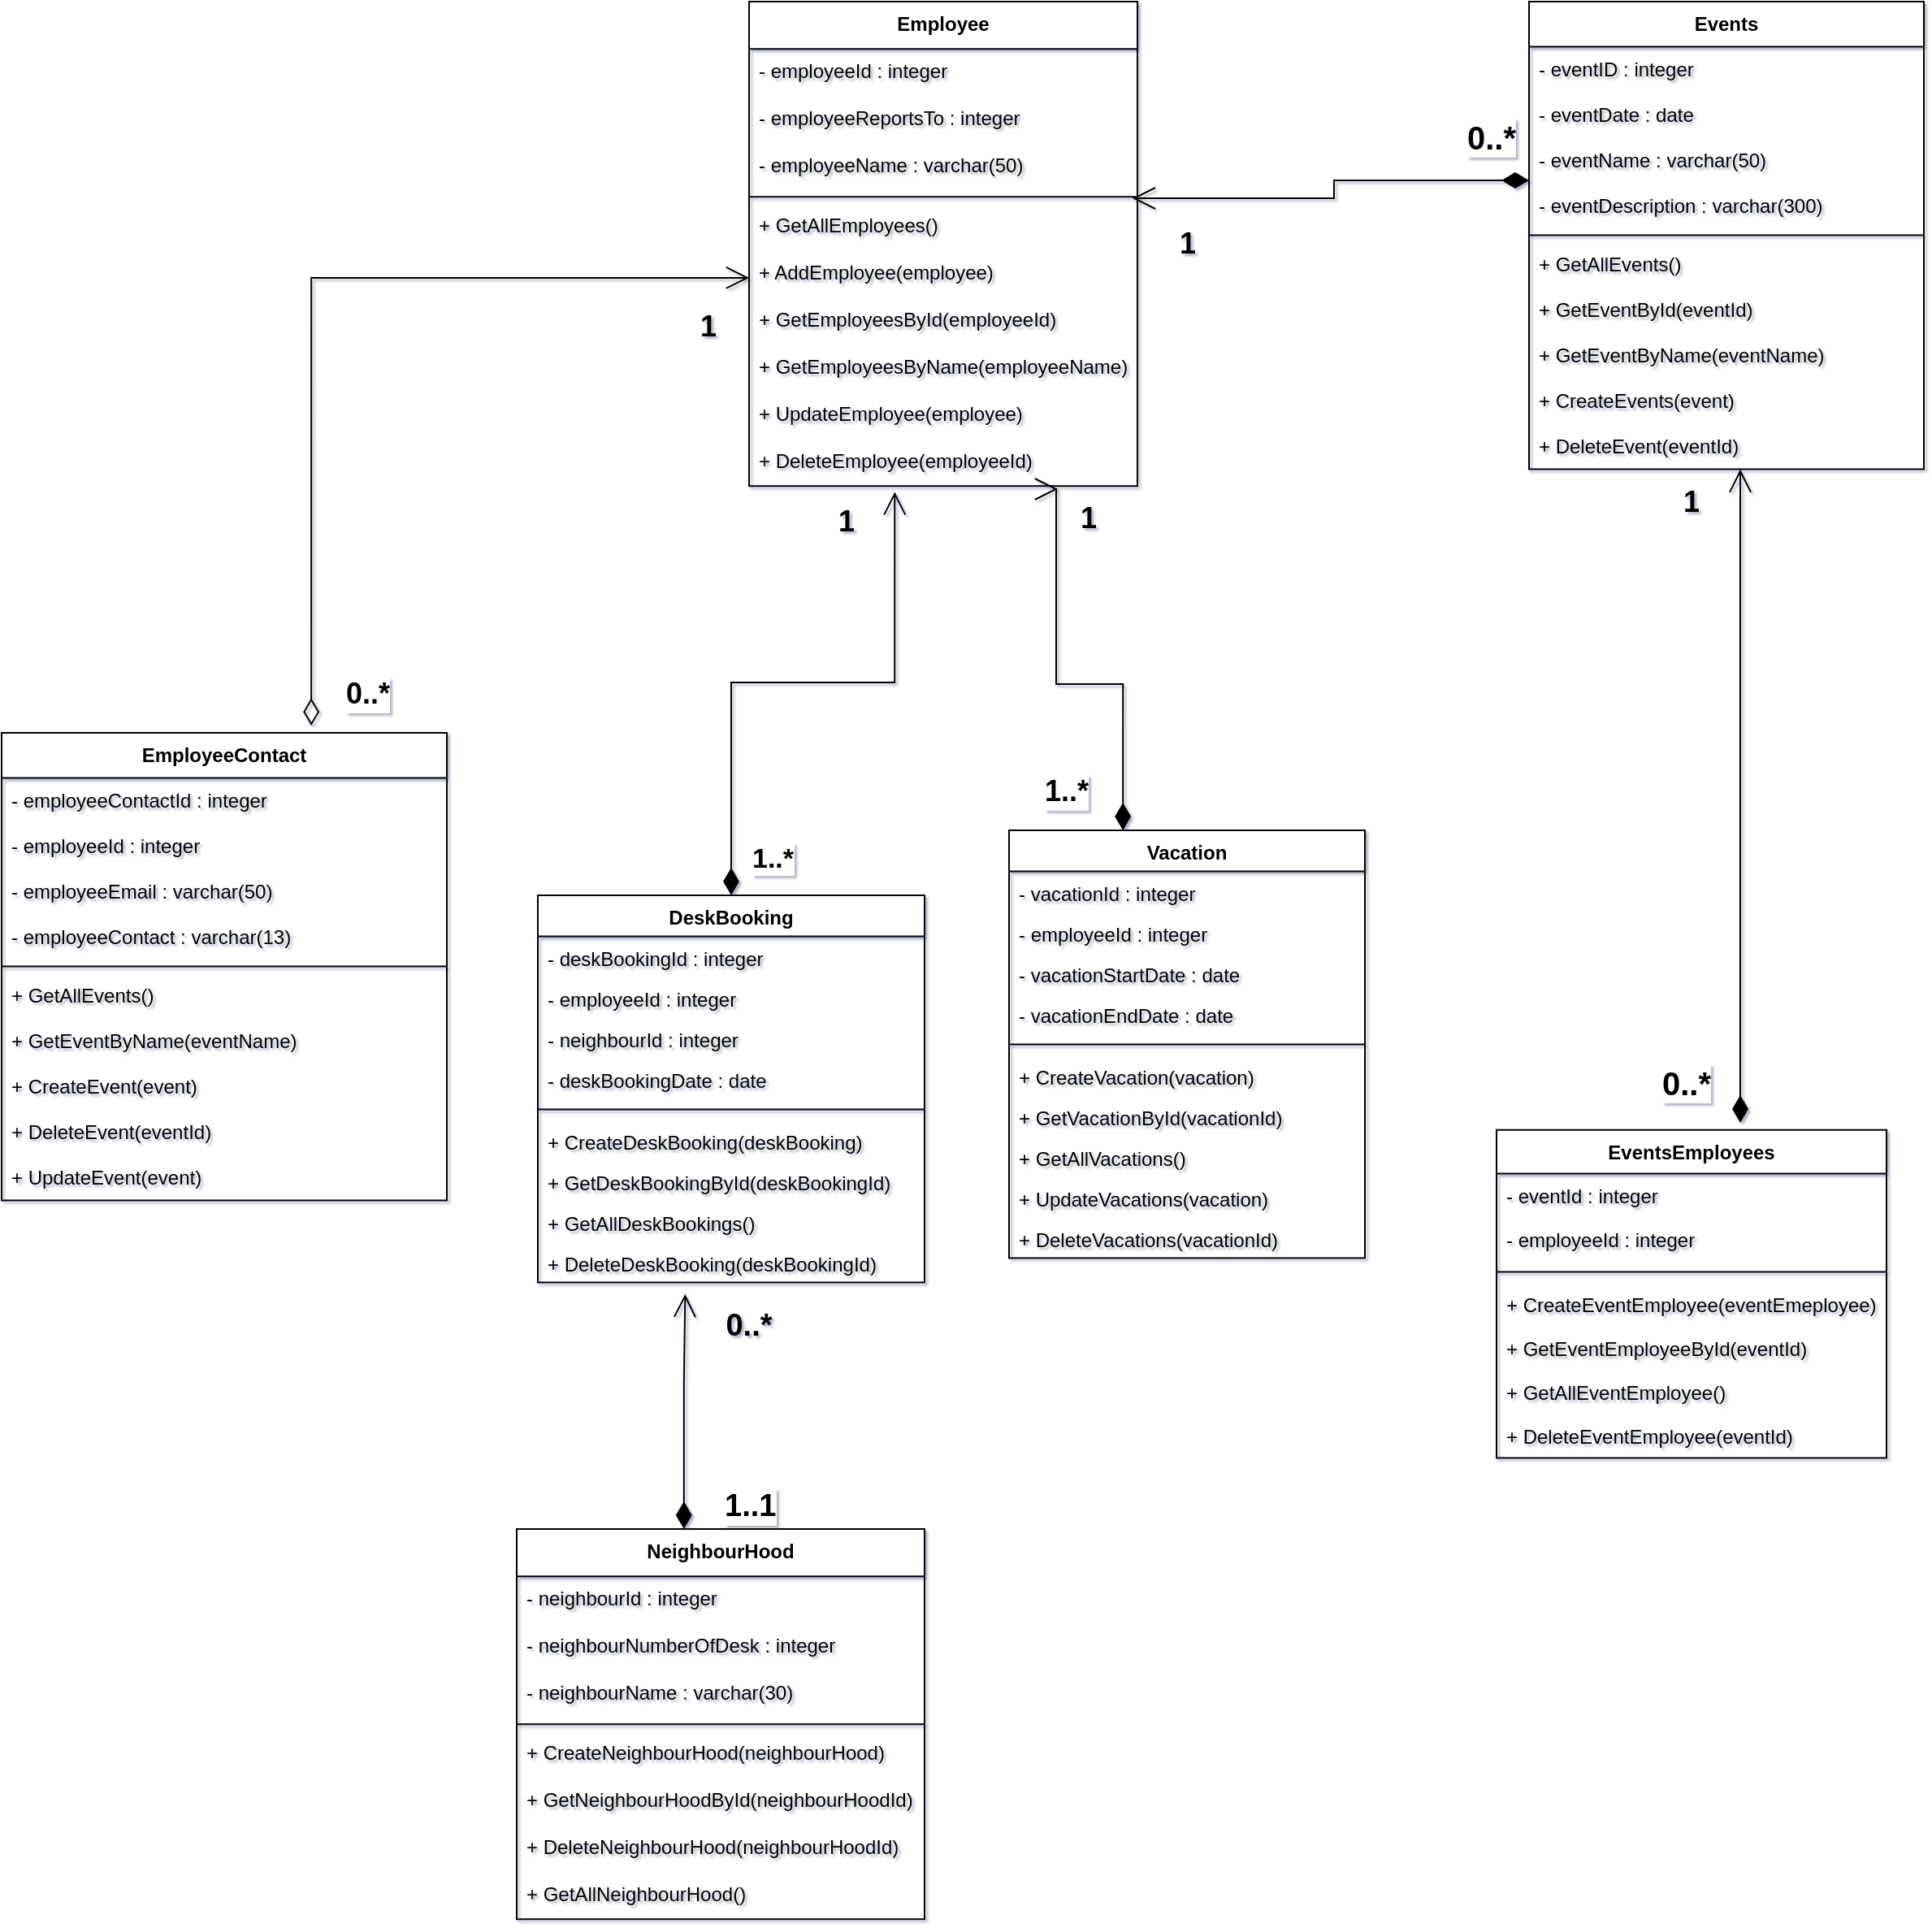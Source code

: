 <mxfile>
    <diagram name="Page-1" id="XClhWzkC23hlwMQdCOxP">
        <mxGraphModel dx="2157" dy="1569" grid="0" gridSize="10" guides="1" tooltips="1" connect="1" arrows="1" fold="1" page="1" pageScale="1" pageWidth="1654" pageHeight="2336" background="none" math="0" shadow="1">
            <root>
                <mxCell id="0"/>
                <mxCell id="1" parent="0"/>
                <mxCell id="n5-ivR6pZSbbAcUmIhZk-173" value="Employee" style="swimlane;fontStyle=1;align=center;verticalAlign=top;childLayout=stackLayout;horizontal=1;startSize=29.15;horizontalStack=0;resizeParent=1;resizeParentMax=0;resizeLast=0;collapsible=0;marginBottom=0;" parent="1" vertex="1">
                    <mxGeometry x="558" y="169" width="239" height="298.15" as="geometry"/>
                </mxCell>
                <mxCell id="n5-ivR6pZSbbAcUmIhZk-174" value="- employeeId : integer" style="text;strokeColor=none;fillColor=none;align=left;verticalAlign=top;spacingLeft=4;spacingRight=4;overflow=hidden;rotatable=0;points=[[0,0.5],[1,0.5]];portConstraint=eastwest;" parent="n5-ivR6pZSbbAcUmIhZk-173" vertex="1">
                    <mxGeometry y="29.15" width="239" height="29" as="geometry"/>
                </mxCell>
                <mxCell id="n5-ivR6pZSbbAcUmIhZk-175" value="- employeeReportsTo : integer " style="text;strokeColor=none;fillColor=none;align=left;verticalAlign=top;spacingLeft=4;spacingRight=4;overflow=hidden;rotatable=0;points=[[0,0.5],[1,0.5]];portConstraint=eastwest;" parent="n5-ivR6pZSbbAcUmIhZk-173" vertex="1">
                    <mxGeometry y="58.15" width="239" height="29" as="geometry"/>
                </mxCell>
                <mxCell id="n5-ivR6pZSbbAcUmIhZk-230" value="- employeeName : varchar(50) " style="text;strokeColor=none;fillColor=none;align=left;verticalAlign=top;spacingLeft=4;spacingRight=4;overflow=hidden;rotatable=0;points=[[0,0.5],[1,0.5]];portConstraint=eastwest;" parent="n5-ivR6pZSbbAcUmIhZk-173" vertex="1">
                    <mxGeometry y="87.15" width="239" height="29" as="geometry"/>
                </mxCell>
                <mxCell id="n5-ivR6pZSbbAcUmIhZk-176" style="line;strokeWidth=1;fillColor=none;align=left;verticalAlign=middle;spacingTop=-1;spacingLeft=3;spacingRight=3;rotatable=0;labelPosition=right;points=[];portConstraint=eastwest;strokeColor=inherit;" parent="n5-ivR6pZSbbAcUmIhZk-173" vertex="1">
                    <mxGeometry y="116.15" width="239" height="8" as="geometry"/>
                </mxCell>
                <mxCell id="n5-ivR6pZSbbAcUmIhZk-231" value="+ GetAllEmployees()" style="text;strokeColor=none;fillColor=none;align=left;verticalAlign=top;spacingLeft=4;spacingRight=4;overflow=hidden;rotatable=0;points=[[0,0.5],[1,0.5]];portConstraint=eastwest;" parent="n5-ivR6pZSbbAcUmIhZk-173" vertex="1">
                    <mxGeometry y="124.15" width="239" height="29" as="geometry"/>
                </mxCell>
                <mxCell id="n5-ivR6pZSbbAcUmIhZk-232" value="+ AddEmployee(employee)" style="text;strokeColor=none;fillColor=none;align=left;verticalAlign=top;spacingLeft=4;spacingRight=4;overflow=hidden;rotatable=0;points=[[0,0.5],[1,0.5]];portConstraint=eastwest;" parent="n5-ivR6pZSbbAcUmIhZk-173" vertex="1">
                    <mxGeometry y="153.15" width="239" height="29" as="geometry"/>
                </mxCell>
                <mxCell id="n5-ivR6pZSbbAcUmIhZk-233" value="+ GetEmployeesById(employeeId)" style="text;strokeColor=none;fillColor=none;align=left;verticalAlign=top;spacingLeft=4;spacingRight=4;overflow=hidden;rotatable=0;points=[[0,0.5],[1,0.5]];portConstraint=eastwest;" parent="n5-ivR6pZSbbAcUmIhZk-173" vertex="1">
                    <mxGeometry y="182.15" width="239" height="29" as="geometry"/>
                </mxCell>
                <mxCell id="n5-ivR6pZSbbAcUmIhZk-234" value="+ GetEmployeesByName(employeeName)" style="text;strokeColor=none;fillColor=none;align=left;verticalAlign=top;spacingLeft=4;spacingRight=4;overflow=hidden;rotatable=0;points=[[0,0.5],[1,0.5]];portConstraint=eastwest;" parent="n5-ivR6pZSbbAcUmIhZk-173" vertex="1">
                    <mxGeometry y="211.15" width="239" height="29" as="geometry"/>
                </mxCell>
                <mxCell id="n5-ivR6pZSbbAcUmIhZk-235" value="+ UpdateEmployee(employee)" style="text;strokeColor=none;fillColor=none;align=left;verticalAlign=top;spacingLeft=4;spacingRight=4;overflow=hidden;rotatable=0;points=[[0,0.5],[1,0.5]];portConstraint=eastwest;" parent="n5-ivR6pZSbbAcUmIhZk-173" vertex="1">
                    <mxGeometry y="240.15" width="239" height="29" as="geometry"/>
                </mxCell>
                <mxCell id="n5-ivR6pZSbbAcUmIhZk-236" value="+ DeleteEmployee(employeeId)" style="text;strokeColor=none;fillColor=none;align=left;verticalAlign=top;spacingLeft=4;spacingRight=4;overflow=hidden;rotatable=0;points=[[0,0.5],[1,0.5]];portConstraint=eastwest;" parent="n5-ivR6pZSbbAcUmIhZk-173" vertex="1">
                    <mxGeometry y="269.15" width="239" height="29" as="geometry"/>
                </mxCell>
                <mxCell id="n5-ivR6pZSbbAcUmIhZk-178" value="EmployeeContact" style="swimlane;fontStyle=1;align=center;verticalAlign=top;childLayout=stackLayout;horizontal=1;startSize=27.8;horizontalStack=0;resizeParent=1;resizeParentMax=0;resizeLast=0;collapsible=0;marginBottom=0;" parent="1" vertex="1">
                    <mxGeometry x="98" y="619" width="274" height="287.8" as="geometry"/>
                </mxCell>
                <mxCell id="n5-ivR6pZSbbAcUmIhZk-179" value="- employeeContactId : integer " style="text;strokeColor=none;fillColor=none;align=left;verticalAlign=top;spacingLeft=4;spacingRight=4;overflow=hidden;rotatable=0;points=[[0,0.5],[1,0.5]];portConstraint=eastwest;" parent="n5-ivR6pZSbbAcUmIhZk-178" vertex="1">
                    <mxGeometry y="27.8" width="274" height="28" as="geometry"/>
                </mxCell>
                <mxCell id="n5-ivR6pZSbbAcUmIhZk-180" value="- employeeId : integer" style="text;strokeColor=none;fillColor=none;align=left;verticalAlign=top;spacingLeft=4;spacingRight=4;overflow=hidden;rotatable=0;points=[[0,0.5],[1,0.5]];portConstraint=eastwest;" parent="n5-ivR6pZSbbAcUmIhZk-178" vertex="1">
                    <mxGeometry y="55.8" width="274" height="28" as="geometry"/>
                </mxCell>
                <mxCell id="n5-ivR6pZSbbAcUmIhZk-182" value="- employeeEmail : varchar(50)" style="text;strokeColor=none;fillColor=none;align=left;verticalAlign=top;spacingLeft=4;spacingRight=4;overflow=hidden;rotatable=0;points=[[0,0.5],[1,0.5]];portConstraint=eastwest;" parent="n5-ivR6pZSbbAcUmIhZk-178" vertex="1">
                    <mxGeometry y="83.8" width="274" height="28" as="geometry"/>
                </mxCell>
                <mxCell id="n5-ivR6pZSbbAcUmIhZk-183" value="- employeeContact : varchar(13) " style="text;strokeColor=none;fillColor=none;align=left;verticalAlign=top;spacingLeft=4;spacingRight=4;overflow=hidden;rotatable=0;points=[[0,0.5],[1,0.5]];portConstraint=eastwest;" parent="n5-ivR6pZSbbAcUmIhZk-178" vertex="1">
                    <mxGeometry y="111.8" width="274" height="28" as="geometry"/>
                </mxCell>
                <mxCell id="n5-ivR6pZSbbAcUmIhZk-181" style="line;strokeWidth=1;fillColor=none;align=left;verticalAlign=middle;spacingTop=-1;spacingLeft=3;spacingRight=3;rotatable=0;labelPosition=right;points=[];portConstraint=eastwest;strokeColor=inherit;" parent="n5-ivR6pZSbbAcUmIhZk-178" vertex="1">
                    <mxGeometry y="139.8" width="274" height="8" as="geometry"/>
                </mxCell>
                <mxCell id="n5-ivR6pZSbbAcUmIhZk-237" value="+ GetAllEvents()" style="text;strokeColor=none;fillColor=none;align=left;verticalAlign=top;spacingLeft=4;spacingRight=4;overflow=hidden;rotatable=0;points=[[0,0.5],[1,0.5]];portConstraint=eastwest;" parent="n5-ivR6pZSbbAcUmIhZk-178" vertex="1">
                    <mxGeometry y="147.8" width="274" height="28" as="geometry"/>
                </mxCell>
                <mxCell id="n5-ivR6pZSbbAcUmIhZk-238" value="+ GetEventByName(eventName)" style="text;strokeColor=none;fillColor=none;align=left;verticalAlign=top;spacingLeft=4;spacingRight=4;overflow=hidden;rotatable=0;points=[[0,0.5],[1,0.5]];portConstraint=eastwest;" parent="n5-ivR6pZSbbAcUmIhZk-178" vertex="1">
                    <mxGeometry y="175.8" width="274" height="28" as="geometry"/>
                </mxCell>
                <mxCell id="n5-ivR6pZSbbAcUmIhZk-239" value="+ CreateEvent(event)" style="text;strokeColor=none;fillColor=none;align=left;verticalAlign=top;spacingLeft=4;spacingRight=4;overflow=hidden;rotatable=0;points=[[0,0.5],[1,0.5]];portConstraint=eastwest;" parent="n5-ivR6pZSbbAcUmIhZk-178" vertex="1">
                    <mxGeometry y="203.8" width="274" height="28" as="geometry"/>
                </mxCell>
                <mxCell id="n5-ivR6pZSbbAcUmIhZk-241" value="+ DeleteEvent(eventId)" style="text;strokeColor=none;fillColor=none;align=left;verticalAlign=top;spacingLeft=4;spacingRight=4;overflow=hidden;rotatable=0;points=[[0,0.5],[1,0.5]];portConstraint=eastwest;" parent="n5-ivR6pZSbbAcUmIhZk-178" vertex="1">
                    <mxGeometry y="231.8" width="274" height="28" as="geometry"/>
                </mxCell>
                <mxCell id="n5-ivR6pZSbbAcUmIhZk-240" value="+ UpdateEvent(event)" style="text;strokeColor=none;fillColor=none;align=left;verticalAlign=top;spacingLeft=4;spacingRight=4;overflow=hidden;rotatable=0;points=[[0,0.5],[1,0.5]];portConstraint=eastwest;" parent="n5-ivR6pZSbbAcUmIhZk-178" vertex="1">
                    <mxGeometry y="259.8" width="274" height="28" as="geometry"/>
                </mxCell>
                <mxCell id="n5-ivR6pZSbbAcUmIhZk-184" value="DeskBooking" style="swimlane;fontStyle=1;align=center;verticalAlign=top;childLayout=stackLayout;horizontal=1;startSize=25.273;horizontalStack=0;resizeParent=1;resizeParentMax=0;resizeLast=0;collapsible=0;marginBottom=0;" parent="1" vertex="1">
                    <mxGeometry x="428" y="719" width="238" height="238.273" as="geometry"/>
                </mxCell>
                <mxCell id="n5-ivR6pZSbbAcUmIhZk-185" value="- deskBookingId : integer" style="text;strokeColor=none;fillColor=none;align=left;verticalAlign=top;spacingLeft=4;spacingRight=4;overflow=hidden;rotatable=0;points=[[0,0.5],[1,0.5]];portConstraint=eastwest;" parent="n5-ivR6pZSbbAcUmIhZk-184" vertex="1">
                    <mxGeometry y="25.273" width="238" height="25" as="geometry"/>
                </mxCell>
                <mxCell id="n5-ivR6pZSbbAcUmIhZk-186" value="- employeeId : integer" style="text;strokeColor=none;fillColor=none;align=left;verticalAlign=top;spacingLeft=4;spacingRight=4;overflow=hidden;rotatable=0;points=[[0,0.5],[1,0.5]];portConstraint=eastwest;" parent="n5-ivR6pZSbbAcUmIhZk-184" vertex="1">
                    <mxGeometry y="50.273" width="238" height="25" as="geometry"/>
                </mxCell>
                <mxCell id="n5-ivR6pZSbbAcUmIhZk-187" value="- neighbourId : integer" style="text;strokeColor=none;fillColor=none;align=left;verticalAlign=top;spacingLeft=4;spacingRight=4;overflow=hidden;rotatable=0;points=[[0,0.5],[1,0.5]];portConstraint=eastwest;" parent="n5-ivR6pZSbbAcUmIhZk-184" vertex="1">
                    <mxGeometry y="75.273" width="238" height="25" as="geometry"/>
                </mxCell>
                <mxCell id="n5-ivR6pZSbbAcUmIhZk-188" value="- deskBookingDate : date " style="text;strokeColor=none;fillColor=none;align=left;verticalAlign=top;spacingLeft=4;spacingRight=4;overflow=hidden;rotatable=0;points=[[0,0.5],[1,0.5]];portConstraint=eastwest;" parent="n5-ivR6pZSbbAcUmIhZk-184" vertex="1">
                    <mxGeometry y="100.273" width="238" height="25" as="geometry"/>
                </mxCell>
                <mxCell id="n5-ivR6pZSbbAcUmIhZk-189" style="line;strokeWidth=1;fillColor=none;align=left;verticalAlign=middle;spacingTop=-1;spacingLeft=3;spacingRight=3;rotatable=0;labelPosition=right;points=[];portConstraint=eastwest;strokeColor=inherit;" parent="n5-ivR6pZSbbAcUmIhZk-184" vertex="1">
                    <mxGeometry y="125.273" width="238" height="13" as="geometry"/>
                </mxCell>
                <mxCell id="n5-ivR6pZSbbAcUmIhZk-242" value="+ CreateDeskBooking(deskBooking)" style="text;strokeColor=none;fillColor=none;align=left;verticalAlign=top;spacingLeft=4;spacingRight=4;overflow=hidden;rotatable=0;points=[[0,0.5],[1,0.5]];portConstraint=eastwest;" parent="n5-ivR6pZSbbAcUmIhZk-184" vertex="1">
                    <mxGeometry y="138.273" width="238" height="25" as="geometry"/>
                </mxCell>
                <mxCell id="n5-ivR6pZSbbAcUmIhZk-243" value="+ GetDeskBookingById(deskBookingId)" style="text;strokeColor=none;fillColor=none;align=left;verticalAlign=top;spacingLeft=4;spacingRight=4;overflow=hidden;rotatable=0;points=[[0,0.5],[1,0.5]];portConstraint=eastwest;" parent="n5-ivR6pZSbbAcUmIhZk-184" vertex="1">
                    <mxGeometry y="163.273" width="238" height="25" as="geometry"/>
                </mxCell>
                <mxCell id="n5-ivR6pZSbbAcUmIhZk-244" value="+ GetAllDeskBookings()" style="text;strokeColor=none;fillColor=none;align=left;verticalAlign=top;spacingLeft=4;spacingRight=4;overflow=hidden;rotatable=0;points=[[0,0.5],[1,0.5]];portConstraint=eastwest;" parent="n5-ivR6pZSbbAcUmIhZk-184" vertex="1">
                    <mxGeometry y="188.273" width="238" height="25" as="geometry"/>
                </mxCell>
                <mxCell id="n5-ivR6pZSbbAcUmIhZk-245" value="+ DeleteDeskBooking(deskBookingId)" style="text;strokeColor=none;fillColor=none;align=left;verticalAlign=top;spacingLeft=4;spacingRight=4;overflow=hidden;rotatable=0;points=[[0,0.5],[1,0.5]];portConstraint=eastwest;" parent="n5-ivR6pZSbbAcUmIhZk-184" vertex="1">
                    <mxGeometry y="213.273" width="238" height="25" as="geometry"/>
                </mxCell>
                <mxCell id="n5-ivR6pZSbbAcUmIhZk-190" value="Vacation" style="swimlane;fontStyle=1;align=center;verticalAlign=top;childLayout=stackLayout;horizontal=1;startSize=25.273;horizontalStack=0;resizeParent=1;resizeParentMax=0;resizeLast=0;collapsible=0;marginBottom=0;" parent="1" vertex="1">
                    <mxGeometry x="718" y="679" width="219" height="263.273" as="geometry"/>
                </mxCell>
                <mxCell id="n5-ivR6pZSbbAcUmIhZk-191" value="- vacationId : integer" style="text;strokeColor=none;fillColor=none;align=left;verticalAlign=top;spacingLeft=4;spacingRight=4;overflow=hidden;rotatable=0;points=[[0,0.5],[1,0.5]];portConstraint=eastwest;" parent="n5-ivR6pZSbbAcUmIhZk-190" vertex="1">
                    <mxGeometry y="25.273" width="219" height="25" as="geometry"/>
                </mxCell>
                <mxCell id="n5-ivR6pZSbbAcUmIhZk-192" value="- employeeId : integer" style="text;strokeColor=none;fillColor=none;align=left;verticalAlign=top;spacingLeft=4;spacingRight=4;overflow=hidden;rotatable=0;points=[[0,0.5],[1,0.5]];portConstraint=eastwest;" parent="n5-ivR6pZSbbAcUmIhZk-190" vertex="1">
                    <mxGeometry y="50.273" width="219" height="25" as="geometry"/>
                </mxCell>
                <mxCell id="n5-ivR6pZSbbAcUmIhZk-193" value="- vacationStartDate : date" style="text;strokeColor=none;fillColor=none;align=left;verticalAlign=top;spacingLeft=4;spacingRight=4;overflow=hidden;rotatable=0;points=[[0,0.5],[1,0.5]];portConstraint=eastwest;" parent="n5-ivR6pZSbbAcUmIhZk-190" vertex="1">
                    <mxGeometry y="75.273" width="219" height="25" as="geometry"/>
                </mxCell>
                <mxCell id="n5-ivR6pZSbbAcUmIhZk-194" value="- vacationEndDate : date" style="text;strokeColor=none;fillColor=none;align=left;verticalAlign=top;spacingLeft=4;spacingRight=4;overflow=hidden;rotatable=0;points=[[0,0.5],[1,0.5]];portConstraint=eastwest;" parent="n5-ivR6pZSbbAcUmIhZk-190" vertex="1">
                    <mxGeometry y="100.273" width="219" height="25" as="geometry"/>
                </mxCell>
                <mxCell id="n5-ivR6pZSbbAcUmIhZk-195" style="line;strokeWidth=1;fillColor=none;align=left;verticalAlign=middle;spacingTop=-1;spacingLeft=3;spacingRight=3;rotatable=0;labelPosition=right;points=[];portConstraint=eastwest;strokeColor=inherit;" parent="n5-ivR6pZSbbAcUmIhZk-190" vertex="1">
                    <mxGeometry y="125.273" width="219" height="13" as="geometry"/>
                </mxCell>
                <mxCell id="n5-ivR6pZSbbAcUmIhZk-246" value="+ CreateVacation(vacation)" style="text;strokeColor=none;fillColor=none;align=left;verticalAlign=top;spacingLeft=4;spacingRight=4;overflow=hidden;rotatable=0;points=[[0,0.5],[1,0.5]];portConstraint=eastwest;" parent="n5-ivR6pZSbbAcUmIhZk-190" vertex="1">
                    <mxGeometry y="138.273" width="219" height="25" as="geometry"/>
                </mxCell>
                <mxCell id="n5-ivR6pZSbbAcUmIhZk-247" value="+ GetVacationById(vacationId)" style="text;strokeColor=none;fillColor=none;align=left;verticalAlign=top;spacingLeft=4;spacingRight=4;overflow=hidden;rotatable=0;points=[[0,0.5],[1,0.5]];portConstraint=eastwest;" parent="n5-ivR6pZSbbAcUmIhZk-190" vertex="1">
                    <mxGeometry y="163.273" width="219" height="25" as="geometry"/>
                </mxCell>
                <mxCell id="n5-ivR6pZSbbAcUmIhZk-249" value="+ GetAllVacations()" style="text;strokeColor=none;fillColor=none;align=left;verticalAlign=top;spacingLeft=4;spacingRight=4;overflow=hidden;rotatable=0;points=[[0,0.5],[1,0.5]];portConstraint=eastwest;" parent="n5-ivR6pZSbbAcUmIhZk-190" vertex="1">
                    <mxGeometry y="188.273" width="219" height="25" as="geometry"/>
                </mxCell>
                <mxCell id="n5-ivR6pZSbbAcUmIhZk-250" value="+ UpdateVacations(vacation)" style="text;strokeColor=none;fillColor=none;align=left;verticalAlign=top;spacingLeft=4;spacingRight=4;overflow=hidden;rotatable=0;points=[[0,0.5],[1,0.5]];portConstraint=eastwest;" parent="n5-ivR6pZSbbAcUmIhZk-190" vertex="1">
                    <mxGeometry y="213.273" width="219" height="25" as="geometry"/>
                </mxCell>
                <mxCell id="n5-ivR6pZSbbAcUmIhZk-251" value="+ DeleteVacations(vacationId)" style="text;strokeColor=none;fillColor=none;align=left;verticalAlign=top;spacingLeft=4;spacingRight=4;overflow=hidden;rotatable=0;points=[[0,0.5],[1,0.5]];portConstraint=eastwest;" parent="n5-ivR6pZSbbAcUmIhZk-190" vertex="1">
                    <mxGeometry y="238.273" width="219" height="25" as="geometry"/>
                </mxCell>
                <mxCell id="n5-ivR6pZSbbAcUmIhZk-196" value="Events" style="swimlane;fontStyle=1;align=center;verticalAlign=top;childLayout=stackLayout;horizontal=1;startSize=27.8;horizontalStack=0;resizeParent=1;resizeParentMax=0;resizeLast=0;collapsible=0;marginBottom=0;" parent="1" vertex="1">
                    <mxGeometry x="1038" y="169" width="243" height="287.8" as="geometry"/>
                </mxCell>
                <mxCell id="n5-ivR6pZSbbAcUmIhZk-197" value="- eventID : integer" style="text;strokeColor=none;fillColor=none;align=left;verticalAlign=top;spacingLeft=4;spacingRight=4;overflow=hidden;rotatable=0;points=[[0,0.5],[1,0.5]];portConstraint=eastwest;" parent="n5-ivR6pZSbbAcUmIhZk-196" vertex="1">
                    <mxGeometry y="27.8" width="243" height="28" as="geometry"/>
                </mxCell>
                <mxCell id="n5-ivR6pZSbbAcUmIhZk-198" value="- eventDate : date" style="text;strokeColor=none;fillColor=none;align=left;verticalAlign=top;spacingLeft=4;spacingRight=4;overflow=hidden;rotatable=0;points=[[0,0.5],[1,0.5]];portConstraint=eastwest;" parent="n5-ivR6pZSbbAcUmIhZk-196" vertex="1">
                    <mxGeometry y="55.8" width="243" height="28" as="geometry"/>
                </mxCell>
                <mxCell id="n5-ivR6pZSbbAcUmIhZk-200" value="- eventName : varchar(50)" style="text;strokeColor=none;fillColor=none;align=left;verticalAlign=top;spacingLeft=4;spacingRight=4;overflow=hidden;rotatable=0;points=[[0,0.5],[1,0.5]];portConstraint=eastwest;" parent="n5-ivR6pZSbbAcUmIhZk-196" vertex="1">
                    <mxGeometry y="83.8" width="243" height="28" as="geometry"/>
                </mxCell>
                <mxCell id="n5-ivR6pZSbbAcUmIhZk-201" value="- eventDescription : varchar(300)" style="text;strokeColor=none;fillColor=none;align=left;verticalAlign=top;spacingLeft=4;spacingRight=4;overflow=hidden;rotatable=0;points=[[0,0.5],[1,0.5]];portConstraint=eastwest;" parent="n5-ivR6pZSbbAcUmIhZk-196" vertex="1">
                    <mxGeometry y="111.8" width="243" height="28" as="geometry"/>
                </mxCell>
                <mxCell id="n5-ivR6pZSbbAcUmIhZk-199" style="line;strokeWidth=1;fillColor=none;align=left;verticalAlign=middle;spacingTop=-1;spacingLeft=3;spacingRight=3;rotatable=0;labelPosition=right;points=[];portConstraint=eastwest;strokeColor=inherit;" parent="n5-ivR6pZSbbAcUmIhZk-196" vertex="1">
                    <mxGeometry y="139.8" width="243" height="8" as="geometry"/>
                </mxCell>
                <mxCell id="n5-ivR6pZSbbAcUmIhZk-252" value="+ GetAllEvents()" style="text;strokeColor=none;fillColor=none;align=left;verticalAlign=top;spacingLeft=4;spacingRight=4;overflow=hidden;rotatable=0;points=[[0,0.5],[1,0.5]];portConstraint=eastwest;" parent="n5-ivR6pZSbbAcUmIhZk-196" vertex="1">
                    <mxGeometry y="147.8" width="243" height="28" as="geometry"/>
                </mxCell>
                <mxCell id="n5-ivR6pZSbbAcUmIhZk-253" value="+ GetEventById(eventId)" style="text;strokeColor=none;fillColor=none;align=left;verticalAlign=top;spacingLeft=4;spacingRight=4;overflow=hidden;rotatable=0;points=[[0,0.5],[1,0.5]];portConstraint=eastwest;" parent="n5-ivR6pZSbbAcUmIhZk-196" vertex="1">
                    <mxGeometry y="175.8" width="243" height="28" as="geometry"/>
                </mxCell>
                <mxCell id="n5-ivR6pZSbbAcUmIhZk-255" value="+ GetEventByName(eventName)" style="text;strokeColor=none;fillColor=none;align=left;verticalAlign=top;spacingLeft=4;spacingRight=4;overflow=hidden;rotatable=0;points=[[0,0.5],[1,0.5]];portConstraint=eastwest;" parent="n5-ivR6pZSbbAcUmIhZk-196" vertex="1">
                    <mxGeometry y="203.8" width="243" height="28" as="geometry"/>
                </mxCell>
                <mxCell id="n5-ivR6pZSbbAcUmIhZk-254" value="+ CreateEvents(event)" style="text;strokeColor=none;fillColor=none;align=left;verticalAlign=top;spacingLeft=4;spacingRight=4;overflow=hidden;rotatable=0;points=[[0,0.5],[1,0.5]];portConstraint=eastwest;" parent="n5-ivR6pZSbbAcUmIhZk-196" vertex="1">
                    <mxGeometry y="231.8" width="243" height="28" as="geometry"/>
                </mxCell>
                <mxCell id="n5-ivR6pZSbbAcUmIhZk-256" value="+ DeleteEvent(eventId)" style="text;strokeColor=none;fillColor=none;align=left;verticalAlign=top;spacingLeft=4;spacingRight=4;overflow=hidden;rotatable=0;points=[[0,0.5],[1,0.5]];portConstraint=eastwest;" parent="n5-ivR6pZSbbAcUmIhZk-196" vertex="1">
                    <mxGeometry y="259.8" width="243" height="28" as="geometry"/>
                </mxCell>
                <mxCell id="n5-ivR6pZSbbAcUmIhZk-202" value="NeighbourHood" style="swimlane;fontStyle=1;align=center;verticalAlign=top;childLayout=stackLayout;horizontal=1;startSize=29.15;horizontalStack=0;resizeParent=1;resizeParentMax=0;resizeLast=0;collapsible=0;marginBottom=0;" parent="1" vertex="1">
                    <mxGeometry x="415" y="1109" width="251" height="240.15" as="geometry"/>
                </mxCell>
                <mxCell id="n5-ivR6pZSbbAcUmIhZk-203" value="- neighbourId : integer" style="text;strokeColor=none;fillColor=none;align=left;verticalAlign=top;spacingLeft=4;spacingRight=4;overflow=hidden;rotatable=0;points=[[0,0.5],[1,0.5]];portConstraint=eastwest;" parent="n5-ivR6pZSbbAcUmIhZk-202" vertex="1">
                    <mxGeometry y="29.15" width="251" height="29" as="geometry"/>
                </mxCell>
                <mxCell id="n5-ivR6pZSbbAcUmIhZk-204" value="- neighbourNumberOfDesk : integer" style="text;strokeColor=none;fillColor=none;align=left;verticalAlign=top;spacingLeft=4;spacingRight=4;overflow=hidden;rotatable=0;points=[[0,0.5],[1,0.5]];portConstraint=eastwest;" parent="n5-ivR6pZSbbAcUmIhZk-202" vertex="1">
                    <mxGeometry y="58.15" width="251" height="29" as="geometry"/>
                </mxCell>
                <mxCell id="n5-ivR6pZSbbAcUmIhZk-206" value="- neighbourName : varchar(30)" style="text;strokeColor=none;fillColor=none;align=left;verticalAlign=top;spacingLeft=4;spacingRight=4;overflow=hidden;rotatable=0;points=[[0,0.5],[1,0.5]];portConstraint=eastwest;" parent="n5-ivR6pZSbbAcUmIhZk-202" vertex="1">
                    <mxGeometry y="87.15" width="251" height="29" as="geometry"/>
                </mxCell>
                <mxCell id="n5-ivR6pZSbbAcUmIhZk-205" style="line;strokeWidth=1;fillColor=none;align=left;verticalAlign=middle;spacingTop=-1;spacingLeft=3;spacingRight=3;rotatable=0;labelPosition=right;points=[];portConstraint=eastwest;strokeColor=inherit;" parent="n5-ivR6pZSbbAcUmIhZk-202" vertex="1">
                    <mxGeometry y="116.15" width="251" height="8" as="geometry"/>
                </mxCell>
                <mxCell id="n5-ivR6pZSbbAcUmIhZk-261" value="+ CreateNeighbourHood(neighbourHood)" style="text;strokeColor=none;fillColor=none;align=left;verticalAlign=top;spacingLeft=4;spacingRight=4;overflow=hidden;rotatable=0;points=[[0,0.5],[1,0.5]];portConstraint=eastwest;" parent="n5-ivR6pZSbbAcUmIhZk-202" vertex="1">
                    <mxGeometry y="124.15" width="251" height="29" as="geometry"/>
                </mxCell>
                <mxCell id="n5-ivR6pZSbbAcUmIhZk-262" value="+ GetNeighbourHoodById(neighbourHoodId)" style="text;strokeColor=none;fillColor=none;align=left;verticalAlign=top;spacingLeft=4;spacingRight=4;overflow=hidden;rotatable=0;points=[[0,0.5],[1,0.5]];portConstraint=eastwest;" parent="n5-ivR6pZSbbAcUmIhZk-202" vertex="1">
                    <mxGeometry y="153.15" width="251" height="29" as="geometry"/>
                </mxCell>
                <mxCell id="n5-ivR6pZSbbAcUmIhZk-263" value="+ DeleteNeighbourHood(neighbourHoodId)" style="text;strokeColor=none;fillColor=none;align=left;verticalAlign=top;spacingLeft=4;spacingRight=4;overflow=hidden;rotatable=0;points=[[0,0.5],[1,0.5]];portConstraint=eastwest;" parent="n5-ivR6pZSbbAcUmIhZk-202" vertex="1">
                    <mxGeometry y="182.15" width="251" height="29" as="geometry"/>
                </mxCell>
                <mxCell id="n5-ivR6pZSbbAcUmIhZk-264" value="+ GetAllNeighbourHood()" style="text;strokeColor=none;fillColor=none;align=left;verticalAlign=top;spacingLeft=4;spacingRight=4;overflow=hidden;rotatable=0;points=[[0,0.5],[1,0.5]];portConstraint=eastwest;" parent="n5-ivR6pZSbbAcUmIhZk-202" vertex="1">
                    <mxGeometry y="211.15" width="251" height="29" as="geometry"/>
                </mxCell>
                <mxCell id="n5-ivR6pZSbbAcUmIhZk-207" value="EventsEmployees" style="swimlane;fontStyle=1;align=center;verticalAlign=top;childLayout=stackLayout;horizontal=1;startSize=26.914;horizontalStack=0;resizeParent=1;resizeParentMax=0;resizeLast=0;collapsible=0;marginBottom=0;" parent="1" vertex="1">
                    <mxGeometry x="1018" y="863.36" width="240" height="201.914" as="geometry"/>
                </mxCell>
                <mxCell id="n5-ivR6pZSbbAcUmIhZk-208" value="- eventId : integer" style="text;strokeColor=none;fillColor=none;align=left;verticalAlign=top;spacingLeft=4;spacingRight=4;overflow=hidden;rotatable=0;points=[[0,0.5],[1,0.5]];portConstraint=eastwest;" parent="n5-ivR6pZSbbAcUmIhZk-207" vertex="1">
                    <mxGeometry y="26.914" width="240" height="27" as="geometry"/>
                </mxCell>
                <mxCell id="n5-ivR6pZSbbAcUmIhZk-209" value="- employeeId : integer" style="text;strokeColor=none;fillColor=none;align=left;verticalAlign=top;spacingLeft=4;spacingRight=4;overflow=hidden;rotatable=0;points=[[0,0.5],[1,0.5]];portConstraint=eastwest;" parent="n5-ivR6pZSbbAcUmIhZk-207" vertex="1">
                    <mxGeometry y="53.914" width="240" height="27" as="geometry"/>
                </mxCell>
                <mxCell id="n5-ivR6pZSbbAcUmIhZk-210" style="line;strokeWidth=1;fillColor=none;align=left;verticalAlign=middle;spacingTop=-1;spacingLeft=3;spacingRight=3;rotatable=0;labelPosition=right;points=[];portConstraint=eastwest;strokeColor=inherit;" parent="n5-ivR6pZSbbAcUmIhZk-207" vertex="1">
                    <mxGeometry y="80.914" width="240" height="13" as="geometry"/>
                </mxCell>
                <mxCell id="n5-ivR6pZSbbAcUmIhZk-257" value="+ CreateEventEmployee(eventEmeployee)" style="text;strokeColor=none;fillColor=none;align=left;verticalAlign=top;spacingLeft=4;spacingRight=4;overflow=hidden;rotatable=0;points=[[0,0.5],[1,0.5]];portConstraint=eastwest;" parent="n5-ivR6pZSbbAcUmIhZk-207" vertex="1">
                    <mxGeometry y="93.914" width="240" height="27" as="geometry"/>
                </mxCell>
                <mxCell id="n5-ivR6pZSbbAcUmIhZk-259" value="+ GetEventEmployeeById(eventId)" style="text;strokeColor=none;fillColor=none;align=left;verticalAlign=top;spacingLeft=4;spacingRight=4;overflow=hidden;rotatable=0;points=[[0,0.5],[1,0.5]];portConstraint=eastwest;" parent="n5-ivR6pZSbbAcUmIhZk-207" vertex="1">
                    <mxGeometry y="120.914" width="240" height="27" as="geometry"/>
                </mxCell>
                <mxCell id="n5-ivR6pZSbbAcUmIhZk-260" value="+ GetAllEventEmployee()" style="text;strokeColor=none;fillColor=none;align=left;verticalAlign=top;spacingLeft=4;spacingRight=4;overflow=hidden;rotatable=0;points=[[0,0.5],[1,0.5]];portConstraint=eastwest;" parent="n5-ivR6pZSbbAcUmIhZk-207" vertex="1">
                    <mxGeometry y="147.914" width="240" height="27" as="geometry"/>
                </mxCell>
                <mxCell id="n5-ivR6pZSbbAcUmIhZk-258" value="+ DeleteEventEmployee(eventId)" style="text;strokeColor=none;fillColor=none;align=left;verticalAlign=top;spacingLeft=4;spacingRight=4;overflow=hidden;rotatable=0;points=[[0,0.5],[1,0.5]];portConstraint=eastwest;" parent="n5-ivR6pZSbbAcUmIhZk-207" vertex="1">
                    <mxGeometry y="174.914" width="240" height="27" as="geometry"/>
                </mxCell>
                <mxCell id="n5-ivR6pZSbbAcUmIhZk-270" value="&lt;font style=&quot;font-size: 18px;&quot;&gt;1&lt;/font&gt;" style="text;html=1;align=center;verticalAlign=middle;whiteSpace=wrap;rounded=0;fontFamily=Helvetica;fontSize=12;fontColor=default;fontStyle=1;" parent="1" vertex="1">
                    <mxGeometry x="503" y="349" width="60" height="40" as="geometry"/>
                </mxCell>
                <mxCell id="n5-ivR6pZSbbAcUmIhZk-275" value="&lt;font style=&quot;font-size: 17px;&quot;&gt;1..*&lt;/font&gt;" style="endArrow=open;html=1;endSize=12;startArrow=diamondThin;startSize=14;startFill=1;edgeStyle=orthogonalEdgeStyle;align=left;verticalAlign=bottom;rounded=0;fontFamily=Helvetica;fontSize=12;fontColor=default;fontStyle=1;exitX=0.5;exitY=0;exitDx=0;exitDy=0;entryX=0.375;entryY=1.123;entryDx=0;entryDy=0;entryPerimeter=0;" parent="1" source="n5-ivR6pZSbbAcUmIhZk-184" target="n5-ivR6pZSbbAcUmIhZk-236" edge="1">
                    <mxGeometry x="-0.943" y="-11" relative="1" as="geometry">
                        <mxPoint x="548" y="709" as="sourcePoint"/>
                        <mxPoint x="738" y="589" as="targetPoint"/>
                        <Array as="points">
                            <mxPoint x="547" y="588"/>
                            <mxPoint x="648" y="588"/>
                        </Array>
                        <mxPoint as="offset"/>
                    </mxGeometry>
                </mxCell>
                <mxCell id="n5-ivR6pZSbbAcUmIhZk-276" value="&lt;font style=&quot;font-size: 18px;&quot;&gt;1..*&lt;/font&gt;" style="endArrow=open;html=1;endSize=12;startArrow=diamondThin;startSize=14;startFill=1;edgeStyle=orthogonalEdgeStyle;align=left;verticalAlign=bottom;rounded=0;fontFamily=Helvetica;fontSize=12;fontColor=default;fontStyle=1;exitX=0.32;exitY=0;exitDx=0;exitDy=0;exitPerimeter=0;" parent="1" source="n5-ivR6pZSbbAcUmIhZk-190" edge="1">
                    <mxGeometry x="-0.919" y="50" relative="1" as="geometry">
                        <mxPoint x="588" y="579" as="sourcePoint"/>
                        <mxPoint x="748" y="469" as="targetPoint"/>
                        <Array as="points">
                            <mxPoint x="788" y="589"/>
                            <mxPoint x="747" y="589"/>
                        </Array>
                        <mxPoint as="offset"/>
                    </mxGeometry>
                </mxCell>
                <mxCell id="n5-ivR6pZSbbAcUmIhZk-279" value="&lt;font style=&quot;font-size: 20px;&quot;&gt;0..*&lt;/font&gt;" style="endArrow=open;html=1;endSize=12;startArrow=diamondThin;startSize=14;startFill=1;edgeStyle=orthogonalEdgeStyle;align=left;verticalAlign=bottom;rounded=0;fontFamily=Helvetica;fontSize=12;fontColor=default;fontStyle=1;entryX=0.987;entryY=-0.143;entryDx=0;entryDy=0;entryPerimeter=0;exitX=0;exitY=0.936;exitDx=0;exitDy=0;exitPerimeter=0;" parent="1" source="n5-ivR6pZSbbAcUmIhZk-200" target="n5-ivR6pZSbbAcUmIhZk-231" edge="1">
                    <mxGeometry x="-0.688" y="-12" relative="1" as="geometry">
                        <mxPoint x="1028" y="279" as="sourcePoint"/>
                        <mxPoint x="988" y="289" as="targetPoint"/>
                        <Array as="points">
                            <mxPoint x="918" y="279"/>
                            <mxPoint x="918" y="290"/>
                            <mxPoint x="794" y="290"/>
                        </Array>
                        <mxPoint as="offset"/>
                    </mxGeometry>
                </mxCell>
                <mxCell id="n5-ivR6pZSbbAcUmIhZk-281" value="&lt;span style=&quot;font-size: 20px;&quot;&gt;0..*&lt;/span&gt;" style="endArrow=open;html=1;endSize=12;startArrow=diamondThin;startSize=14;startFill=1;edgeStyle=orthogonalEdgeStyle;align=left;verticalAlign=bottom;rounded=0;fontFamily=Helvetica;fontSize=12;fontColor=default;fontStyle=1;" parent="1" edge="1">
                    <mxGeometry x="-0.95" y="50" relative="1" as="geometry">
                        <mxPoint x="1168" y="859" as="sourcePoint"/>
                        <mxPoint x="1168" y="456.8" as="targetPoint"/>
                        <mxPoint as="offset"/>
                    </mxGeometry>
                </mxCell>
                <mxCell id="n5-ivR6pZSbbAcUmIhZk-282" value="&lt;font style=&quot;font-size: 19px;&quot;&gt;1..1&lt;/font&gt;" style="endArrow=open;html=1;endSize=12;startArrow=diamondThin;startSize=14;startFill=1;edgeStyle=orthogonalEdgeStyle;align=left;verticalAlign=bottom;rounded=0;fontFamily=Helvetica;fontSize=12;fontColor=default;fontStyle=1;exitX=0.41;exitY=0;exitDx=0;exitDy=0;exitPerimeter=0;entryX=0.381;entryY=1.286;entryDx=0;entryDy=0;entryPerimeter=0;" parent="1" source="n5-ivR6pZSbbAcUmIhZk-202" target="n5-ivR6pZSbbAcUmIhZk-245" edge="1">
                    <mxGeometry x="-1" y="-23" relative="1" as="geometry">
                        <mxPoint x="506" y="1019" as="sourcePoint"/>
                        <mxPoint x="666" y="1019" as="targetPoint"/>
                        <Array as="points">
                            <mxPoint x="518" y="1019"/>
                        </Array>
                        <mxPoint as="offset"/>
                    </mxGeometry>
                </mxCell>
                <mxCell id="n5-ivR6pZSbbAcUmIhZk-283" value="&lt;font style=&quot;font-size: 19px;&quot;&gt;0..*&lt;/font&gt;" style="text;html=1;align=center;verticalAlign=middle;whiteSpace=wrap;rounded=0;fontFamily=Helvetica;fontSize=12;fontColor=default;fontStyle=1;" parent="1" vertex="1">
                    <mxGeometry x="528" y="969" width="60" height="30" as="geometry"/>
                </mxCell>
                <mxCell id="n5-ivR6pZSbbAcUmIhZk-285" value="&lt;font style=&quot;font-size: 18px;&quot;&gt;1&lt;/font&gt;" style="text;html=1;align=center;verticalAlign=middle;whiteSpace=wrap;rounded=0;fontFamily=Helvetica;fontSize=12;fontColor=default;fontStyle=1;" parent="1" vertex="1">
                    <mxGeometry x="588" y="469" width="60" height="40" as="geometry"/>
                </mxCell>
                <mxCell id="n5-ivR6pZSbbAcUmIhZk-286" value="&lt;font style=&quot;font-size: 18px;&quot;&gt;1&lt;/font&gt;" style="text;html=1;align=center;verticalAlign=middle;whiteSpace=wrap;rounded=0;fontFamily=Helvetica;fontSize=12;fontColor=default;fontStyle=1;" parent="1" vertex="1">
                    <mxGeometry x="737" y="467.15" width="60" height="40" as="geometry"/>
                </mxCell>
                <mxCell id="n5-ivR6pZSbbAcUmIhZk-287" value="&lt;font style=&quot;font-size: 18px;&quot;&gt;1&lt;/font&gt;" style="text;html=1;align=center;verticalAlign=middle;whiteSpace=wrap;rounded=0;fontFamily=Helvetica;fontSize=12;fontColor=default;fontStyle=1;" parent="1" vertex="1">
                    <mxGeometry x="1108" y="456.8" width="60" height="40" as="geometry"/>
                </mxCell>
                <mxCell id="n5-ivR6pZSbbAcUmIhZk-289" value="&lt;font style=&quot;font-size: 18px;&quot;&gt;0..*&lt;/font&gt;" style="endArrow=open;html=1;endSize=12;startArrow=diamondThin;startSize=14;startFill=0;edgeStyle=orthogonalEdgeStyle;align=left;verticalAlign=bottom;rounded=0;fontFamily=Helvetica;fontSize=12;fontColor=default;fontStyle=1;exitX=0.659;exitY=-0.015;exitDx=0;exitDy=0;exitPerimeter=0;" parent="1" edge="1">
                    <mxGeometry x="-0.979" y="-19" relative="1" as="geometry">
                        <mxPoint x="288.566" y="614.643" as="sourcePoint"/>
                        <mxPoint x="558" y="338.96" as="targetPoint"/>
                        <Array as="points">
                            <mxPoint x="289" y="338.96"/>
                        </Array>
                        <mxPoint as="offset"/>
                    </mxGeometry>
                </mxCell>
                <mxCell id="n5-ivR6pZSbbAcUmIhZk-290" value="&lt;font style=&quot;font-size: 18px;&quot;&gt;1&lt;/font&gt;" style="text;html=1;align=center;verticalAlign=middle;whiteSpace=wrap;rounded=0;fontFamily=Helvetica;fontSize=12;fontColor=default;fontStyle=1;" parent="1" vertex="1">
                    <mxGeometry x="797.5" y="298.07" width="60" height="40" as="geometry"/>
                </mxCell>
            </root>
        </mxGraphModel>
    </diagram>
</mxfile>